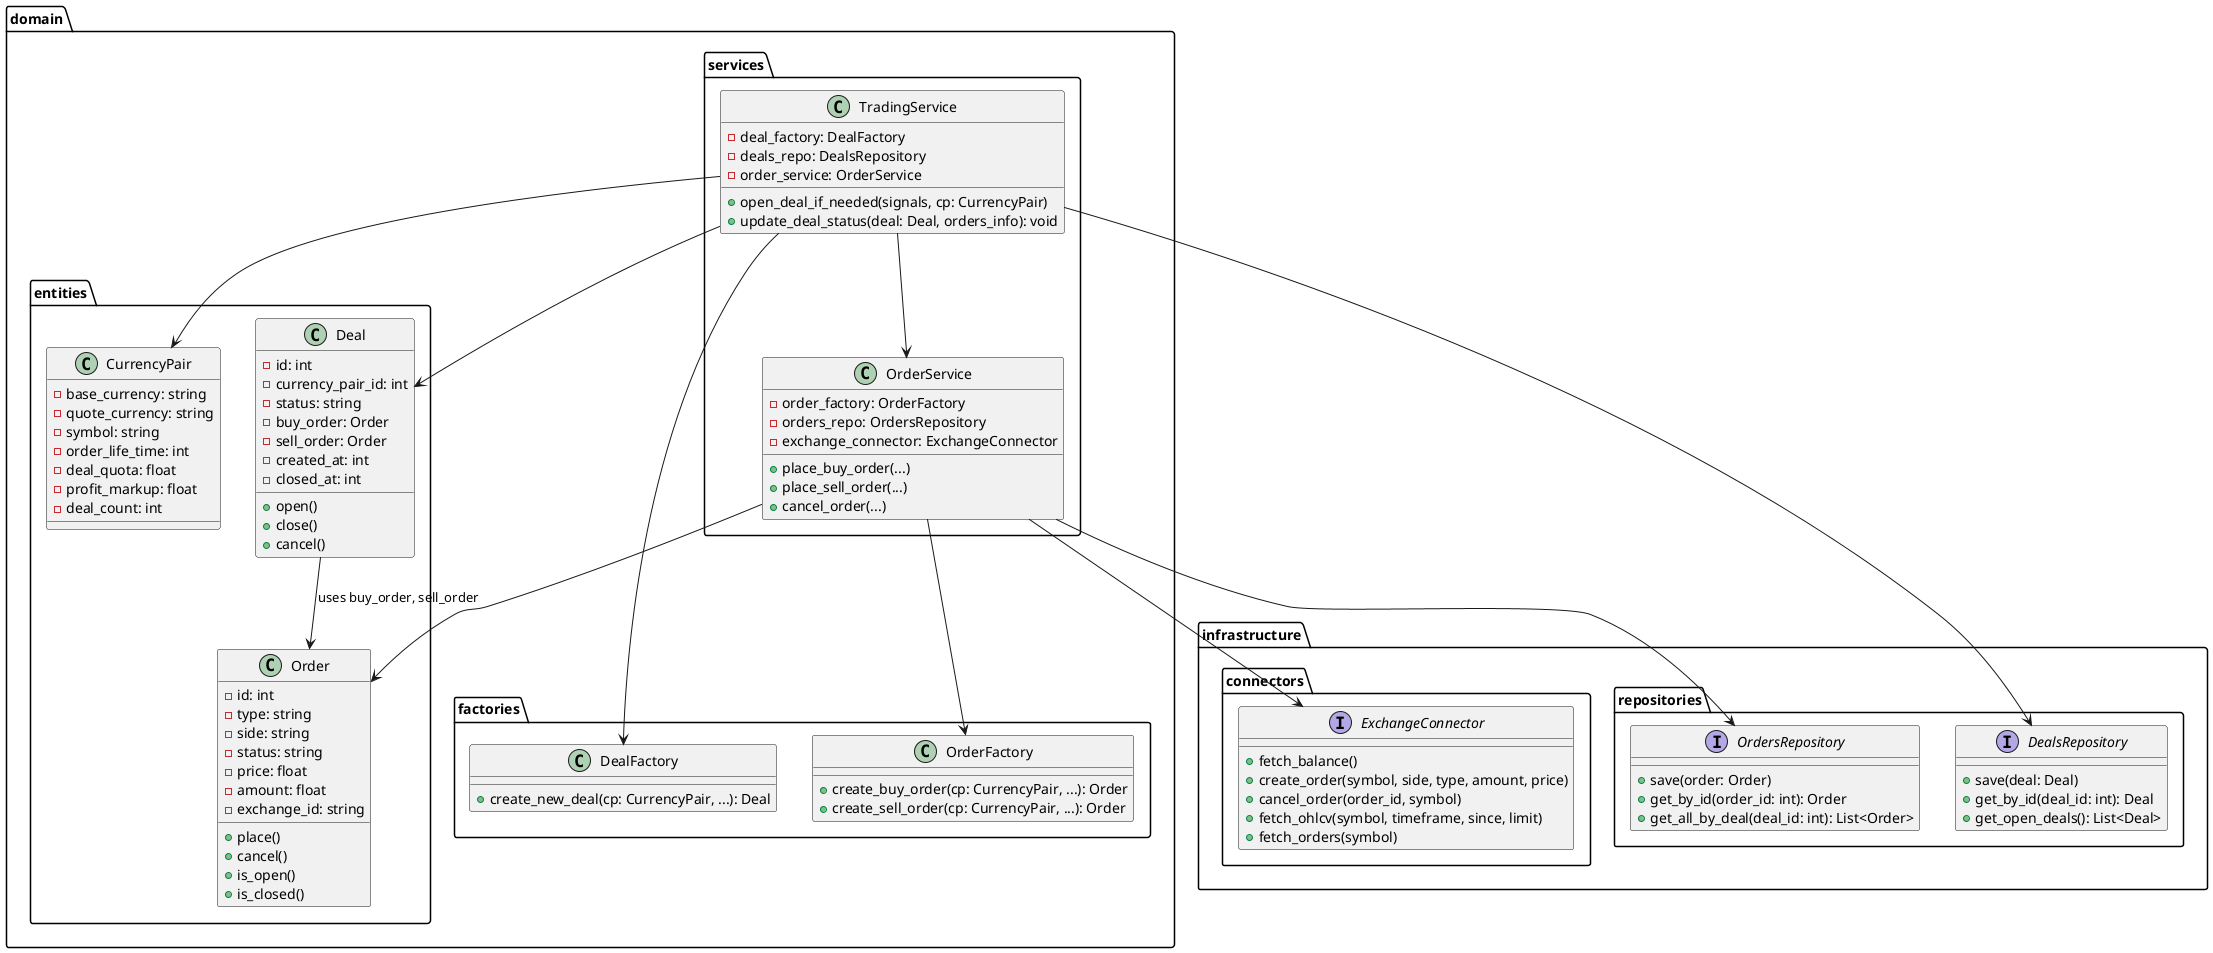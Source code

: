 @startuml

namespace domain.entities {
  class Deal {
    - id: int
    - currency_pair_id: int
    - status: string
    - buy_order: Order
    - sell_order: Order
    - created_at: int
    - closed_at: int
    + open()
    + close()
    + cancel()
  }

  class Order {
    - id: int
    - type: string
    - side: string
    - status: string
    - price: float
    - amount: float
    - exchange_id: string
    + place()
    + cancel()
    + is_open()
    + is_closed()
  }

  class CurrencyPair {
    - base_currency: string
    - quote_currency: string
    - symbol: string
    - order_life_time: int
    - deal_quota: float
    - profit_markup: float
    - deal_count: int
  }
}

namespace domain.factories {
  class DealFactory {
    + create_new_deal(cp: CurrencyPair, ...): Deal
  }

  class OrderFactory {
    + create_buy_order(cp: CurrencyPair, ...): Order
    + create_sell_order(cp: CurrencyPair, ...): Order
  }
}

namespace domain.services {
  class TradingService {
    - deal_factory: DealFactory
    - deals_repo: DealsRepository
    - order_service: OrderService
    + open_deal_if_needed(signals, cp: CurrencyPair)
    + update_deal_status(deal: Deal, orders_info): void
  }

  class OrderService {
    - order_factory: OrderFactory
    - orders_repo: OrdersRepository
    - exchange_connector: ExchangeConnector
    + place_buy_order(...)
    + place_sell_order(...)
    + cancel_order(...)
  }
}

namespace infrastructure.connectors {
  interface ExchangeConnector {
    + fetch_balance()
    + create_order(symbol, side, type, amount, price)
    + cancel_order(order_id, symbol)
    + fetch_ohlcv(symbol, timeframe, since, limit)
    + fetch_orders(symbol)
  }
}

namespace infrastructure.repositories {
  interface DealsRepository {
    + save(deal: Deal)
    + get_by_id(deal_id: int): Deal
    + get_open_deals(): List<Deal>
  }

  interface OrdersRepository {
    + save(order: Order)
    + get_by_id(order_id: int): Order
    + get_all_by_deal(deal_id: int): List<Order>
  }
}

domain.entities.Deal --> domain.entities.Order : uses buy_order, sell_order

domain.services.TradingService --> domain.entities.Deal
domain.services.TradingService --> domain.entities.CurrencyPair
domain.services.TradingService --> domain.factories.DealFactory
domain.services.TradingService --> infrastructure.repositories.DealsRepository
domain.services.TradingService --> domain.services.OrderService

domain.services.OrderService --> domain.entities.Order
domain.services.OrderService --> domain.factories.OrderFactory
domain.services.OrderService --> infrastructure.connectors.ExchangeConnector
domain.services.OrderService --> infrastructure.repositories.OrdersRepository

@enduml
